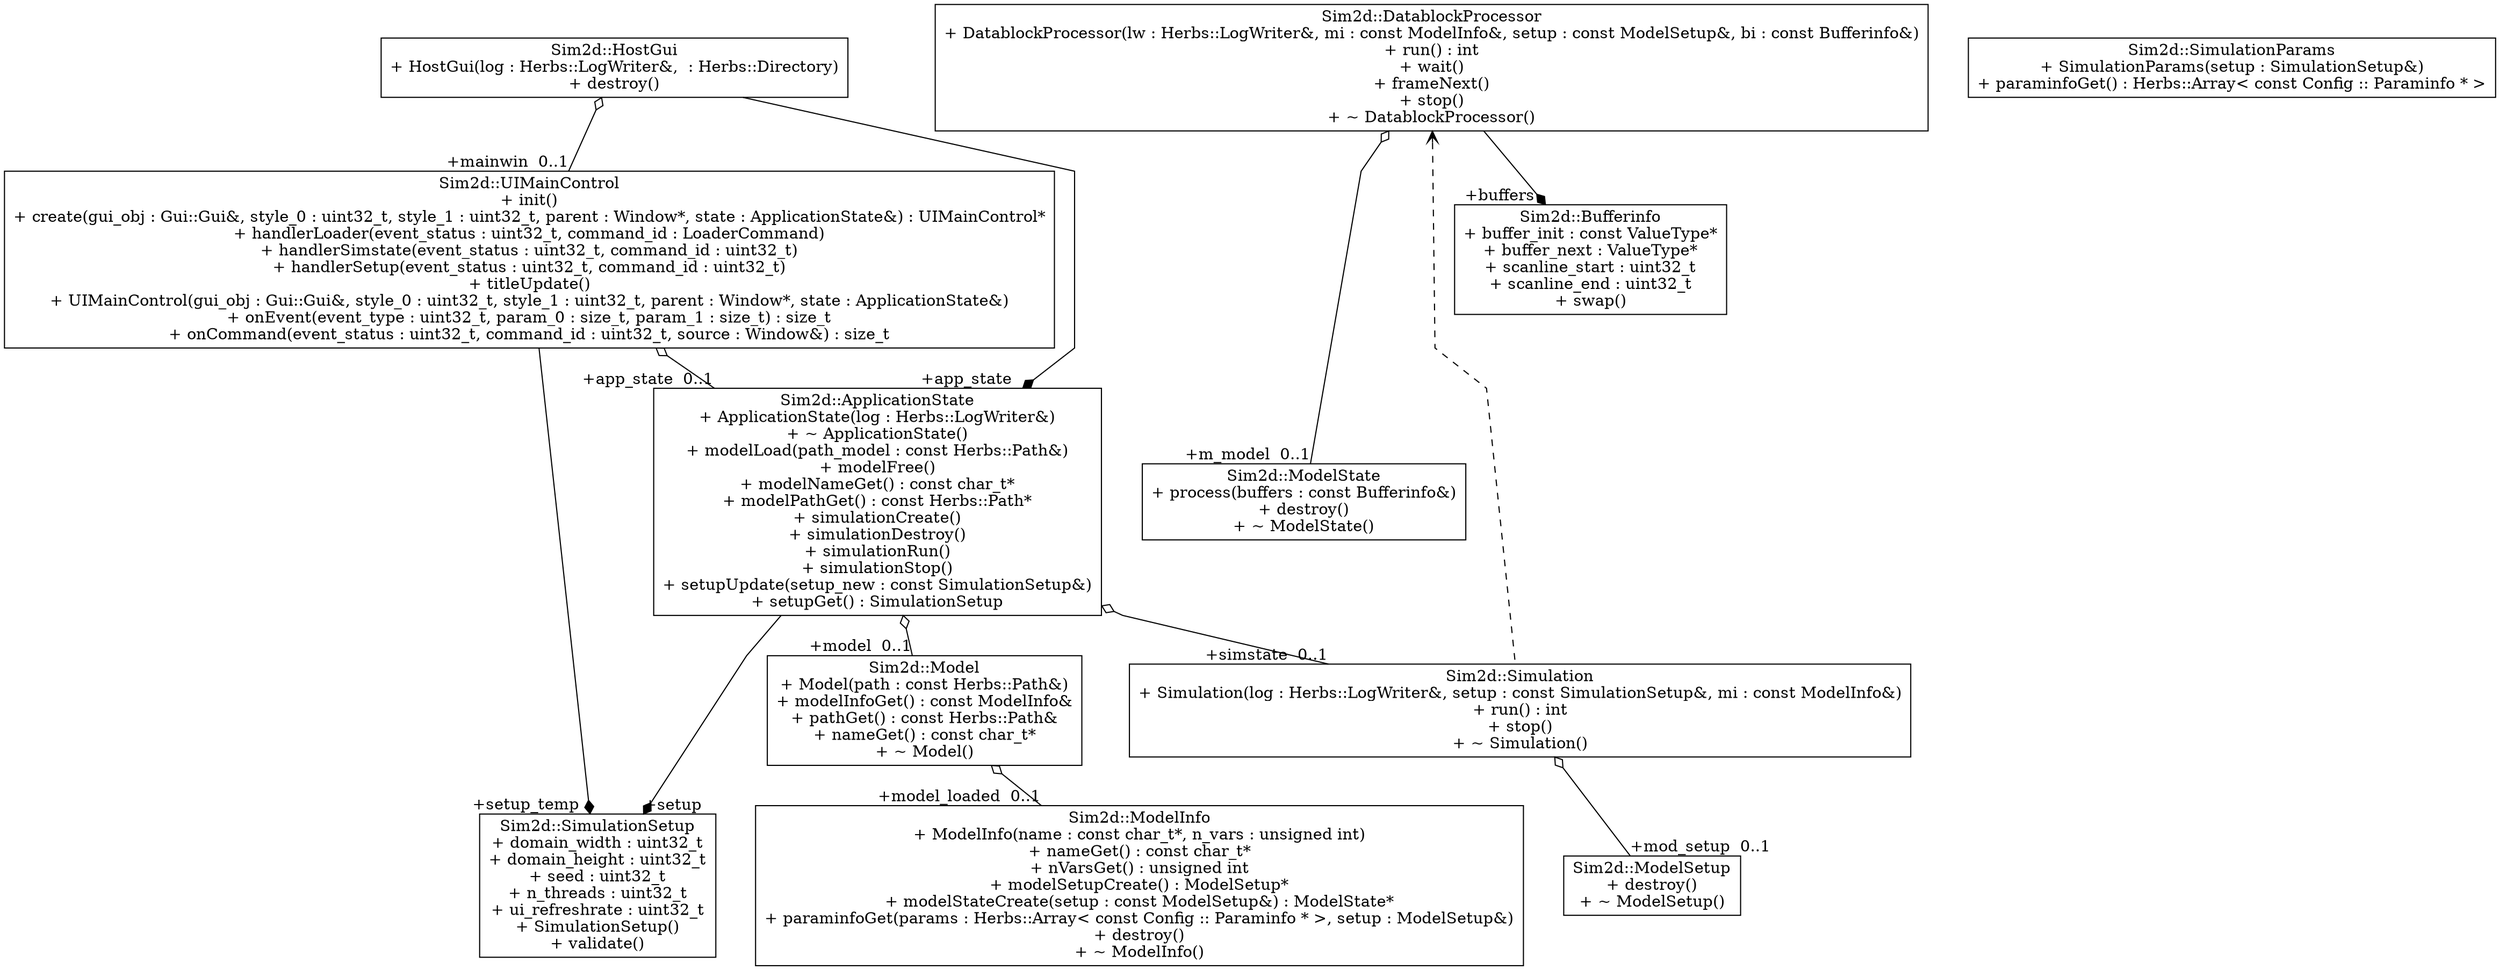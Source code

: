 # generated from /usr/local/umbrello/share/apps/umbrello/layouts/class-export.desktop
digraph G {
	graph [splines=polyline,rankdir=TB,outputorder=nodesfirst,ranksep=0.5,nodesep=0.5];
"0bT3lgFBKNwC" [shape=box,label="Sim2d::SimulationSetup\n+ domain_width : uint32_t\n+ domain_height : uint32_t\n+ seed : uint32_t\n+ n_threads : uint32_t\n+ ui_refreshrate : uint32_t\n+ SimulationSetup()\n+ validate()",width="2.63889",height="1.66667"];
"9Y2SSXpU43Ln" [shape=box,label="Sim2d::ApplicationState\n+ ApplicationState(log : Herbs::LogWriter&)\n+ ~ ApplicationState()\n+ modelLoad(path_model : const Herbs::Path&)\n+ modelFree()\n+ modelNameGet() : const char_t*\n+ modelPathGet() : const Herbs::Path*\n+ simulationCreate()\n+ simulationDestroy()\n+ simulationRun()\n+ simulationStop()\n+ setupUpdate(setup_new : const SimulationSetup&)\n+ setupGet() : SimulationSetup",width="5.06944",height="2.80556"];
"Iy36ELHhqmbp" [shape=box,label="Sim2d::Bufferinfo\n+ buffer_init : const ValueType*\n+ buffer_next : ValueType*\n+ scanline_start : uint32_t\n+ scanline_end : uint32_t\n+ swap()",width="3.11111",height="1.25"];
"vClvMID5y2o2" [shape=box,label="Sim2d::DatablockProcessor\n+ DatablockProcessor(lw : Herbs::LogWriter&, mi : const ModelInfo&, setup : const ModelSetup&, bi : const Bufferinfo&)\n+ run() : int\n+ wait()\n+ frameNext()\n+ stop()\n+ ~ DatablockProcessor()",width="11.2917",height="1.55556"];
"YkIWDUO2vUuL" [shape=box,label="Sim2d::HostGui\n+ HostGui(log : Herbs::LogWriter&,  : Herbs::Directory)\n+ destroy()",width="5.23611",height="0.722222"];
"m3EQbylDnuI6" [shape=box,label="Sim2d::Model\n+ Model(path : const Herbs::Path&)\n+ modelInfoGet() : const ModelInfo&\n+ pathGet() : const Herbs::Path&\n+ nameGet() : const char_t*\n+ ~ Model()",width="3.55556",height="1.34722"];
"k5JiIIGeYirU" [shape=box,label="Sim2d::ModelInfo\n+ ModelInfo(name : const char_t*, n_vars : unsigned int)\n+ nameGet() : const char_t*\n+ nVarsGet() : unsigned int\n+ modelSetupCreate() : ModelSetup*\n+ modelStateCreate(setup : const ModelSetup&) : ModelState*\n+ paraminfoGet(params : Herbs::Array< const Config :: Paraminfo * >, setup : ModelSetup&)\n+ destroy()\n+ ~ ModelInfo()",width="8.86111",height="1.97222"];
"4a7LAXxm2dWo" [shape=box,label="Sim2d::ModelSetup\n+ destroy()\n+ ~ ModelSetup()",width="2.08333",height="0.722222"];
"U9enJBk6CNa0" [shape=box,label="Sim2d::ModelState\n+ process(buffers : const Bufferinfo&)\n+ destroy()\n+ ~ ModelState()",width="3.69444",height="0.930556"];
"o4NJzYeeGXIk" [shape=box,label="Sim2d::Simulation\n+ Simulation(log : Herbs::LogWriter&, setup : const SimulationSetup&, mi : const ModelInfo&)\n+ run() : int\n+ stop()\n+ ~ Simulation()",width="8.80556",height="1.13889"];
"OSNSjmSkHLNg" [shape=box,label="Sim2d::SimulationParams\n+ SimulationParams(setup : SimulationSetup&)\n+ paraminfoGet() : Herbs::Array< const Config :: Paraminfo * >",width="6.02778",height="0.722222"];
"ppaej5oe4lvX" [shape=box,label="Sim2d::UIMainControl\n+ init()\n+ create(gui_obj : Gui::Gui&, style_0 : uint32_t, style_1 : uint32_t, parent : Window*, state : ApplicationState&) : UIMainControl*\n+ handlerLoader(event_status : uint32_t, command_id : LoaderCommand)\n+ handlerSimstate(event_status : uint32_t, command_id : uint32_t)\n+ handlerSetup(event_status : uint32_t, command_id : uint32_t)\n+ titleUpdate()\n+ UIMainControl(gui_obj : Gui::Gui&, style_0 : uint32_t, style_1 : uint32_t, parent : Window*, state : ApplicationState&)\n+ onEvent(event_type : uint32_t, param_0 : size_t, param_1 : size_t) : size_t\n+ onCommand(event_status : uint32_t, command_id : uint32_t, source : Window&) : size_t",width="12.2917",height="2.18056"];
"9Y2SSXpU43Ln" -> "0bT3lgFBKNwC" [weight=0.001,arrowhead=diamonds,label="",headlabel="+setup  ",taillabel="  "];
"vClvMID5y2o2" -> "Iy36ELHhqmbp" [weight=0.001,arrowhead=diamonds,label="",headlabel="+buffers  ",taillabel="  "];
"YkIWDUO2vUuL" -> "9Y2SSXpU43Ln" [weight=0.001,arrowhead=diamonds,label="",headlabel="+app_state  ",taillabel="  "];
"9Y2SSXpU43Ln" -> "m3EQbylDnuI6" [weight=0.001,arrowtail=odiamond,dir=back,label="",headlabel="+model  0..1",taillabel="  "];
"m3EQbylDnuI6" -> "k5JiIIGeYirU" [weight=0.001,arrowtail=odiamond,dir=back,label="",headlabel="+model_loaded  0..1",taillabel="  "];
"vClvMID5y2o2" -> "U9enJBk6CNa0" [weight=0.001,arrowtail=odiamond,dir=back,label="",headlabel="+m_model  0..1",taillabel="  "];
"vClvMID5y2o2" -> "o4NJzYeeGXIk" [weight=0.001,arrowtail=vee,style=dashed,dir=back,label="",headlabel="  ",taillabel="  "];
"o4NJzYeeGXIk" -> "4a7LAXxm2dWo" [weight=0.001,arrowtail=odiamond,dir=back,label="",headlabel="+mod_setup  0..1",taillabel="  "];
"9Y2SSXpU43Ln" -> "o4NJzYeeGXIk" [weight=0.001,arrowtail=odiamond,dir=back,label="",headlabel="+simstate  0..1",taillabel="  "];
"ppaej5oe4lvX" -> "9Y2SSXpU43Ln" [weight=0.001,arrowtail=odiamond,dir=back,label="",headlabel="+app_state  0..1",taillabel="  "];
"ppaej5oe4lvX" -> "0bT3lgFBKNwC" [weight=0.001,arrowhead=diamonds,label="",headlabel="+setup_temp  ",taillabel="  "];
"YkIWDUO2vUuL" -> "ppaej5oe4lvX" [weight=0.001,arrowtail=odiamond,dir=back,label="",headlabel="+mainwin  0..1",taillabel="  "];

}
